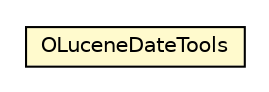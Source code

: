 #!/usr/local/bin/dot
#
# Class diagram 
# Generated by UMLGraph version R5_6-24-gf6e263 (http://www.umlgraph.org/)
#

digraph G {
	edge [fontname="Helvetica",fontsize=10,labelfontname="Helvetica",labelfontsize=10];
	node [fontname="Helvetica",fontsize=10,shape=plaintext];
	nodesep=0.25;
	ranksep=0.5;
	// com.orientechnologies.lucene.builder.OLuceneDateTools
	c2373494 [label=<<table title="com.orientechnologies.lucene.builder.OLuceneDateTools" border="0" cellborder="1" cellspacing="0" cellpadding="2" port="p" bgcolor="lemonChiffon" href="./OLuceneDateTools.html">
		<tr><td><table border="0" cellspacing="0" cellpadding="1">
<tr><td align="center" balign="center"> OLuceneDateTools </td></tr>
		</table></td></tr>
		</table>>, URL="./OLuceneDateTools.html", fontname="Helvetica", fontcolor="black", fontsize=10.0];
}

